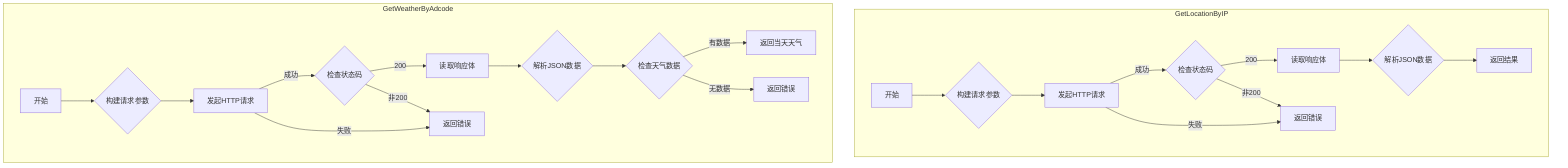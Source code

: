 flowchart TD
    subgraph GetLocationByIP
    A[开始] --> B{构建请求参数}
    B --> C[发起HTTP请求]
    C -->|成功| D{检查状态码}
    D -->|200| E[读取响应体]
    E --> F{解析JSON数据}
    F --> G[返回结果]
    D -->|非200| H[返回错误]
    C -->|失败| H
    end

    subgraph GetWeatherByAdcode
    I[开始] --> J{构建请求参数}
    J --> K[发起HTTP请求]
    K -->|成功| L{检查状态码}
    L -->|200| M[读取响应体]
    M --> N{解析JSON数据}
    N --> O{检查天气数据}
    O -->|有数据| P[返回当天天气]
    O -->|无数据| Q[返回错误]
    L -->|非200| R[返回错误]
    K -->|失败| R
    end